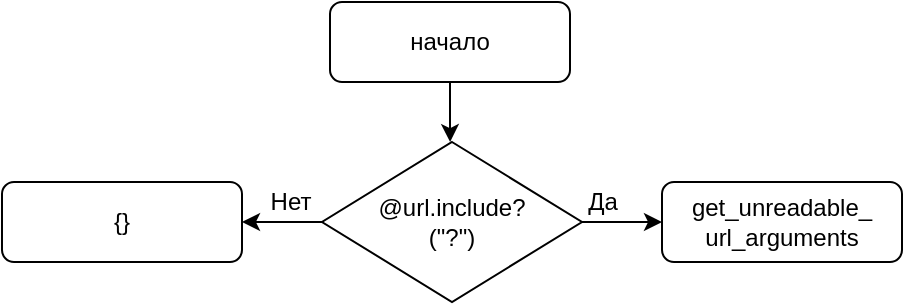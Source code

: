 <mxfile version="17.5.0" type="device"><diagram id="W2DxNH4Pr-o4Aj7_7x1f" name="Page-1"><mxGraphModel dx="370" dy="690" grid="1" gridSize="10" guides="1" tooltips="1" connect="1" arrows="1" fold="1" page="1" pageScale="1" pageWidth="827" pageHeight="1169" math="0" shadow="0"><root><mxCell id="0"/><mxCell id="1" parent="0"/><mxCell id="XJELnZPHtecI_FtRcP0L-7" value="" style="edgeStyle=orthogonalEdgeStyle;rounded=0;orthogonalLoop=1;jettySize=auto;html=1;" edge="1" parent="1" source="XJELnZPHtecI_FtRcP0L-1"><mxGeometry relative="1" as="geometry"><mxPoint x="414.059" y="110.039" as="targetPoint"/></mxGeometry></mxCell><mxCell id="XJELnZPHtecI_FtRcP0L-1" value="начало" style="rounded=1;whiteSpace=wrap;html=1;" vertex="1" parent="1"><mxGeometry x="354" y="40" width="120" height="40" as="geometry"/></mxCell><mxCell id="XJELnZPHtecI_FtRcP0L-47" value="" style="edgeStyle=orthogonalEdgeStyle;rounded=0;orthogonalLoop=1;jettySize=auto;html=1;" edge="1" parent="1" source="XJELnZPHtecI_FtRcP0L-45" target="XJELnZPHtecI_FtRcP0L-46"><mxGeometry relative="1" as="geometry"/></mxCell><mxCell id="XJELnZPHtecI_FtRcP0L-49" value="" style="edgeStyle=orthogonalEdgeStyle;rounded=0;orthogonalLoop=1;jettySize=auto;html=1;" edge="1" parent="1" source="XJELnZPHtecI_FtRcP0L-45" target="XJELnZPHtecI_FtRcP0L-48"><mxGeometry relative="1" as="geometry"/></mxCell><mxCell id="XJELnZPHtecI_FtRcP0L-45" value="&lt;div&gt;@url.include?&lt;/div&gt;&lt;div&gt;(&quot;?&quot;)&lt;br&gt;&lt;/div&gt;" style="rhombus;whiteSpace=wrap;html=1;" vertex="1" parent="1"><mxGeometry x="350" y="110" width="130" height="80" as="geometry"/></mxCell><mxCell id="XJELnZPHtecI_FtRcP0L-46" value="&lt;div&gt;get_unreadable_&lt;/div&gt;&lt;div&gt;url_arguments&lt;br&gt;&lt;/div&gt;" style="rounded=1;whiteSpace=wrap;html=1;" vertex="1" parent="1"><mxGeometry x="520" y="130" width="120" height="40" as="geometry"/></mxCell><mxCell id="XJELnZPHtecI_FtRcP0L-48" value="{}" style="rounded=1;whiteSpace=wrap;html=1;" vertex="1" parent="1"><mxGeometry x="190" y="130" width="120" height="40" as="geometry"/></mxCell><mxCell id="XJELnZPHtecI_FtRcP0L-50" value="Да" style="text;html=1;align=center;verticalAlign=middle;resizable=0;points=[];autosize=1;strokeColor=none;fillColor=none;" vertex="1" parent="1"><mxGeometry x="475" y="130" width="30" height="20" as="geometry"/></mxCell><mxCell id="XJELnZPHtecI_FtRcP0L-51" value="Нет" style="text;html=1;align=center;verticalAlign=middle;resizable=0;points=[];autosize=1;strokeColor=none;fillColor=none;" vertex="1" parent="1"><mxGeometry x="314" y="130" width="40" height="20" as="geometry"/></mxCell></root></mxGraphModel></diagram></mxfile>